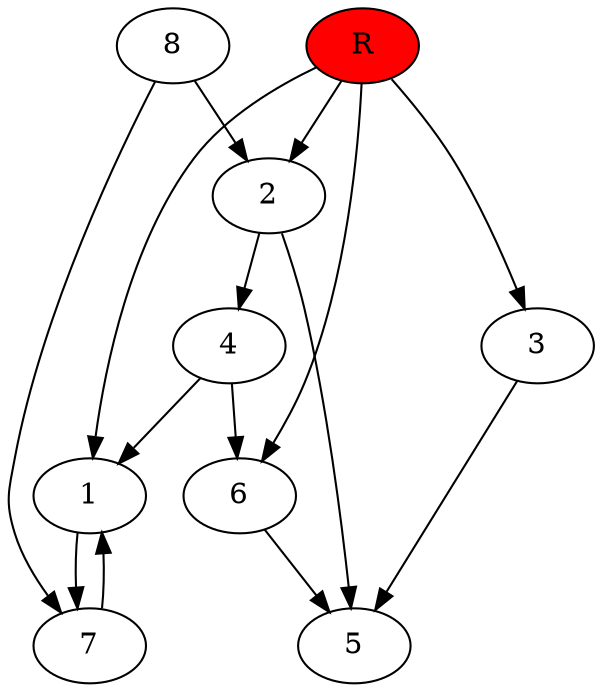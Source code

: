 digraph prb70765 {
	1
	2
	3
	4
	5
	6
	7
	8
	R [fillcolor="#ff0000" style=filled]
	1 -> 7
	2 -> 4
	2 -> 5
	3 -> 5
	4 -> 1
	4 -> 6
	6 -> 5
	7 -> 1
	8 -> 2
	8 -> 7
	R -> 1
	R -> 2
	R -> 3
	R -> 6
}
